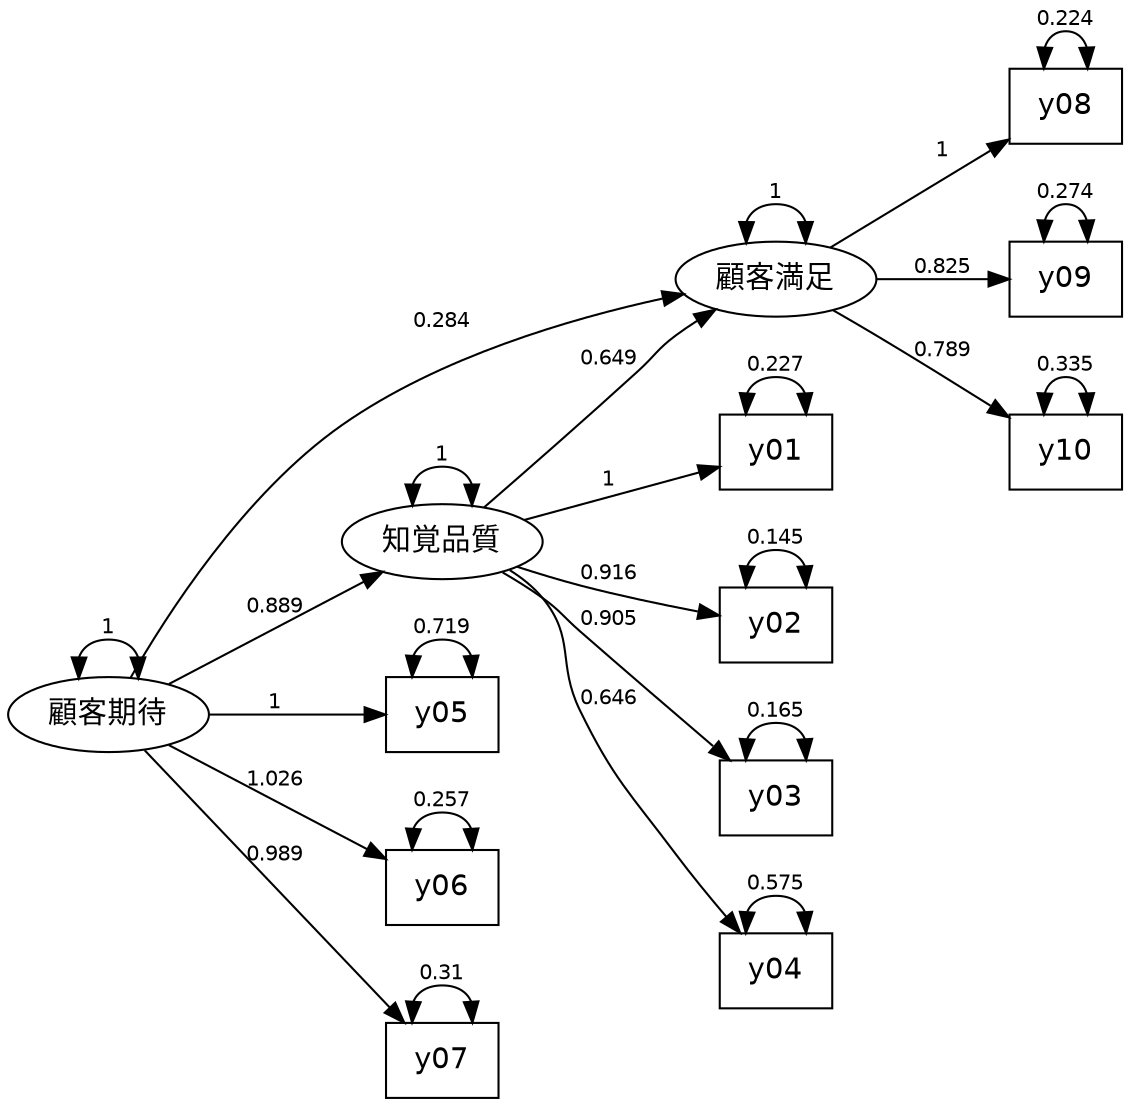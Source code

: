 digraph "result" {
  rankdir=LR;
  size="8,8";
  node [fontname="Helvetica" fontsize=14 fillcolor="transparent" shape=box style=filled];
  edge [fontname="Helvetica" fontsize=10];
  center=1;
  "顧客満足" [shape=ellipse]
  "知覚品質" [shape=ellipse]
  "顧客期待" [shape=ellipse]
  "知覚品質" [fillcolor="transparent"]
  "y01" [fillcolor="transparent"]
  "y02" [fillcolor="transparent"]
  "y03" [fillcolor="transparent"]
  "y04" [fillcolor="transparent"]
  "y05" [fillcolor="transparent"]
  "y06" [fillcolor="transparent"]
  "y07" [fillcolor="transparent"]
  "顧客満足" [fillcolor="transparent"]
  "y08" [fillcolor="transparent"]
  "y09" [fillcolor="transparent"]
  "y10" [fillcolor="transparent"]
  "知覚品質" -> "y01" [label="1" color=black penwidth=1.001];
  "知覚品質" -> "y02" [label="0.916" color=black penwidth=1.001];
  "知覚品質" -> "y03" [label="0.905" color=black penwidth=1.001];
  "知覚品質" -> "y04" [label="0.646" color=black penwidth=1.001];
  "顧客期待" -> "y05" [label="1" color=black penwidth=1.001];
  "顧客期待" -> "y06" [label="1.026" color=black penwidth=1.001];
  "顧客期待" -> "y07" [label="0.989" color=black penwidth=1.001];
  "顧客満足" -> "y08" [label="1" color=black penwidth=1.001];
  "顧客満足" -> "y09" [label="0.825" color=black penwidth=1.001];
  "顧客満足" -> "y10" [label="0.789" color=black penwidth=1.001];
  "y01" -> "y01" [label="0.227" dir=both color=black penwidth=1.001];
  "y02" -> "y02" [label="0.145" dir=both color=black penwidth=1.001];
  "y03" -> "y03" [label="0.165" dir=both color=black penwidth=1.001];
  "y04" -> "y04" [label="0.575" dir=both color=black penwidth=1.001];
  "y05" -> "y05" [label="0.719" dir=both color=black penwidth=1.001];
  "y06" -> "y06" [label="0.257" dir=both color=black penwidth=1.001];
  "y07" -> "y07" [label="0.31" dir=both color=black penwidth=1.001];
  "y08" -> "y08" [label="0.224" dir=both color=black penwidth=1.001];
  "y09" -> "y09" [label="0.274" dir=both color=black penwidth=1.001];
  "y10" -> "y10" [label="0.335" dir=both color=black penwidth=1.001];
  "知覚品質" -> "顧客満足" [label="0.649" color=black penwidth=1.001];
  "顧客期待" -> "顧客満足" [label="0.284" color=black penwidth=1.001];
  "顧客期待" -> "知覚品質" [label="0.889" color=black penwidth=1.001];
  "知覚品質" -> "知覚品質" [label="1" dir=both color=black penwidth=1.001];
  "顧客期待" -> "顧客期待" [label="1" dir=both color=black penwidth=1.001];
  "顧客満足" -> "顧客満足" [label="1" dir=both color=black penwidth=1.001];
}
